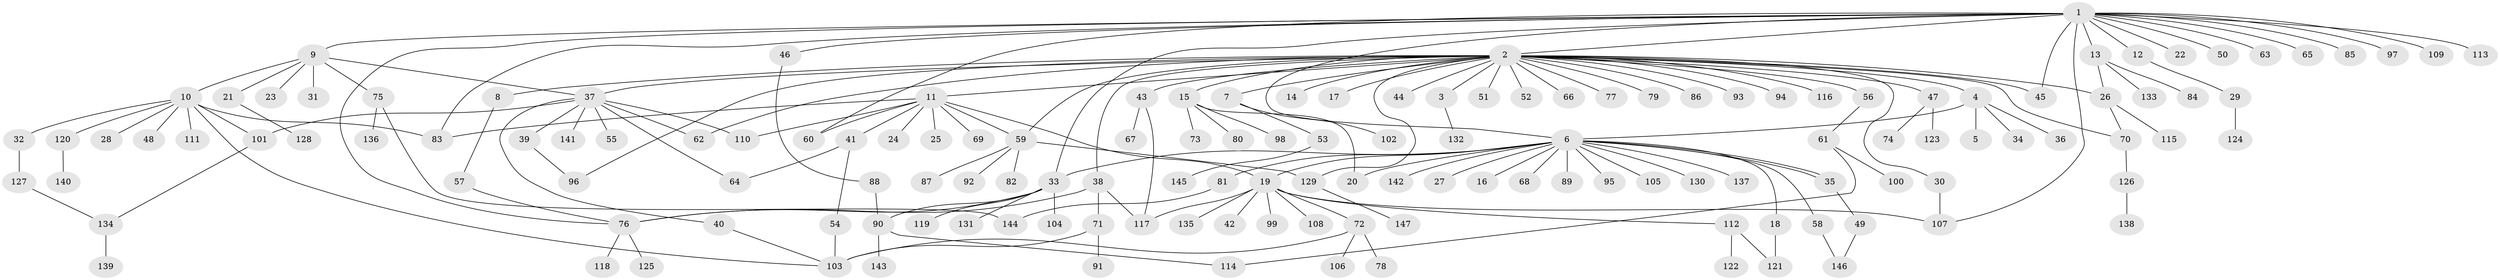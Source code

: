 // Generated by graph-tools (version 1.1) at 2025/48/03/09/25 04:48:41]
// undirected, 147 vertices, 182 edges
graph export_dot {
graph [start="1"]
  node [color=gray90,style=filled];
  1;
  2;
  3;
  4;
  5;
  6;
  7;
  8;
  9;
  10;
  11;
  12;
  13;
  14;
  15;
  16;
  17;
  18;
  19;
  20;
  21;
  22;
  23;
  24;
  25;
  26;
  27;
  28;
  29;
  30;
  31;
  32;
  33;
  34;
  35;
  36;
  37;
  38;
  39;
  40;
  41;
  42;
  43;
  44;
  45;
  46;
  47;
  48;
  49;
  50;
  51;
  52;
  53;
  54;
  55;
  56;
  57;
  58;
  59;
  60;
  61;
  62;
  63;
  64;
  65;
  66;
  67;
  68;
  69;
  70;
  71;
  72;
  73;
  74;
  75;
  76;
  77;
  78;
  79;
  80;
  81;
  82;
  83;
  84;
  85;
  86;
  87;
  88;
  89;
  90;
  91;
  92;
  93;
  94;
  95;
  96;
  97;
  98;
  99;
  100;
  101;
  102;
  103;
  104;
  105;
  106;
  107;
  108;
  109;
  110;
  111;
  112;
  113;
  114;
  115;
  116;
  117;
  118;
  119;
  120;
  121;
  122;
  123;
  124;
  125;
  126;
  127;
  128;
  129;
  130;
  131;
  132;
  133;
  134;
  135;
  136;
  137;
  138;
  139;
  140;
  141;
  142;
  143;
  144;
  145;
  146;
  147;
  1 -- 2;
  1 -- 6;
  1 -- 9;
  1 -- 12;
  1 -- 13;
  1 -- 22;
  1 -- 33;
  1 -- 45;
  1 -- 46;
  1 -- 50;
  1 -- 60;
  1 -- 63;
  1 -- 65;
  1 -- 76;
  1 -- 83;
  1 -- 85;
  1 -- 97;
  1 -- 107;
  1 -- 109;
  1 -- 113;
  2 -- 3;
  2 -- 4;
  2 -- 7;
  2 -- 8;
  2 -- 11;
  2 -- 14;
  2 -- 15;
  2 -- 17;
  2 -- 26;
  2 -- 30;
  2 -- 37;
  2 -- 38;
  2 -- 43;
  2 -- 44;
  2 -- 45;
  2 -- 47;
  2 -- 51;
  2 -- 52;
  2 -- 56;
  2 -- 59;
  2 -- 62;
  2 -- 66;
  2 -- 70;
  2 -- 77;
  2 -- 79;
  2 -- 86;
  2 -- 93;
  2 -- 94;
  2 -- 96;
  2 -- 116;
  2 -- 129;
  3 -- 132;
  4 -- 5;
  4 -- 6;
  4 -- 34;
  4 -- 36;
  6 -- 16;
  6 -- 18;
  6 -- 19;
  6 -- 20;
  6 -- 27;
  6 -- 33;
  6 -- 35;
  6 -- 35;
  6 -- 58;
  6 -- 68;
  6 -- 81;
  6 -- 89;
  6 -- 95;
  6 -- 105;
  6 -- 130;
  6 -- 137;
  6 -- 142;
  7 -- 53;
  7 -- 102;
  8 -- 57;
  9 -- 10;
  9 -- 21;
  9 -- 23;
  9 -- 31;
  9 -- 37;
  9 -- 75;
  10 -- 28;
  10 -- 32;
  10 -- 48;
  10 -- 83;
  10 -- 101;
  10 -- 103;
  10 -- 111;
  10 -- 120;
  11 -- 19;
  11 -- 24;
  11 -- 25;
  11 -- 41;
  11 -- 59;
  11 -- 60;
  11 -- 69;
  11 -- 83;
  11 -- 110;
  12 -- 29;
  13 -- 26;
  13 -- 84;
  13 -- 133;
  15 -- 20;
  15 -- 73;
  15 -- 80;
  15 -- 98;
  18 -- 121;
  19 -- 42;
  19 -- 72;
  19 -- 99;
  19 -- 107;
  19 -- 108;
  19 -- 112;
  19 -- 117;
  19 -- 135;
  21 -- 128;
  26 -- 70;
  26 -- 115;
  29 -- 124;
  30 -- 107;
  32 -- 127;
  33 -- 76;
  33 -- 90;
  33 -- 104;
  33 -- 119;
  33 -- 131;
  35 -- 49;
  37 -- 39;
  37 -- 40;
  37 -- 55;
  37 -- 62;
  37 -- 64;
  37 -- 101;
  37 -- 110;
  37 -- 141;
  38 -- 71;
  38 -- 76;
  38 -- 117;
  39 -- 96;
  40 -- 103;
  41 -- 54;
  41 -- 64;
  43 -- 67;
  43 -- 117;
  46 -- 88;
  47 -- 74;
  47 -- 123;
  49 -- 146;
  53 -- 145;
  54 -- 103;
  56 -- 61;
  57 -- 76;
  58 -- 146;
  59 -- 82;
  59 -- 87;
  59 -- 92;
  59 -- 129;
  61 -- 100;
  61 -- 114;
  70 -- 126;
  71 -- 91;
  71 -- 103;
  72 -- 78;
  72 -- 103;
  72 -- 106;
  75 -- 136;
  75 -- 144;
  76 -- 118;
  76 -- 125;
  81 -- 144;
  88 -- 90;
  90 -- 114;
  90 -- 143;
  101 -- 134;
  112 -- 121;
  112 -- 122;
  120 -- 140;
  126 -- 138;
  127 -- 134;
  129 -- 147;
  134 -- 139;
}
